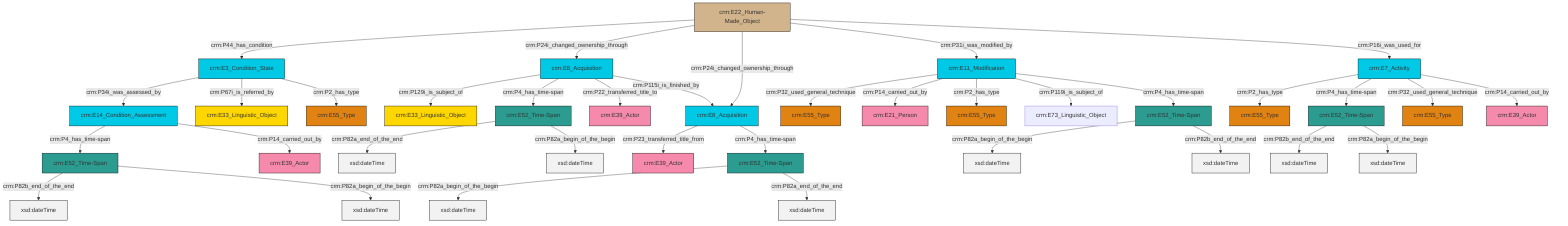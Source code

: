 graph TD
classDef Literal fill:#f2f2f2,stroke:#000000;
classDef CRM_Entity fill:#FFFFFF,stroke:#000000;
classDef Temporal_Entity fill:#00C9E6, stroke:#000000;
classDef Type fill:#E18312, stroke:#000000;
classDef Time-Span fill:#2C9C91, stroke:#000000;
classDef Appellation fill:#FFEB7F, stroke:#000000;
classDef Place fill:#008836, stroke:#000000;
classDef Persistent_Item fill:#B266B2, stroke:#000000;
classDef Conceptual_Object fill:#FFD700, stroke:#000000;
classDef Physical_Thing fill:#D2B48C, stroke:#000000;
classDef Actor fill:#f58aad, stroke:#000000;
classDef PC_Classes fill:#4ce600, stroke:#000000;
classDef Multi fill:#cccccc,stroke:#000000;

0["crm:E8_Acquisition"]:::Temporal_Entity -->|crm:P129i_is_subject_of| 1["crm:E33_Linguistic_Object"]:::Conceptual_Object
6["crm:E7_Activity"]:::Temporal_Entity -->|crm:P2_has_type| 7["crm:E55_Type"]:::Type
10["crm:E52_Time-Span"]:::Time-Span -->|crm:P82a_end_of_the_end| 11[xsd:dateTime]:::Literal
16["crm:E22_Human-Made_Object"]:::Physical_Thing -->|crm:P44_has_condition| 17["crm:E3_Condition_State"]:::Temporal_Entity
18["crm:E52_Time-Span"]:::Time-Span -->|crm:P82a_begin_of_the_begin| 19[xsd:dateTime]:::Literal
10["crm:E52_Time-Span"]:::Time-Span -->|crm:P82a_begin_of_the_begin| 26[xsd:dateTime]:::Literal
16["crm:E22_Human-Made_Object"]:::Physical_Thing -->|crm:P24i_changed_ownership_through| 0["crm:E8_Acquisition"]:::Temporal_Entity
22["crm:E52_Time-Span"]:::Time-Span -->|crm:P82b_end_of_the_end| 30[xsd:dateTime]:::Literal
33["crm:E11_Modification"]:::Temporal_Entity -->|crm:P32_used_general_technique| 12["crm:E55_Type"]:::Type
31["crm:E8_Acquisition"]:::Temporal_Entity -->|crm:P23_transferred_title_from| 34["crm:E39_Actor"]:::Actor
0["crm:E8_Acquisition"]:::Temporal_Entity -->|crm:P4_has_time-span| 10["crm:E52_Time-Span"]:::Time-Span
33["crm:E11_Modification"]:::Temporal_Entity -->|crm:P14_carried_out_by| 37["crm:E21_Person"]:::Actor
6["crm:E7_Activity"]:::Temporal_Entity -->|crm:P4_has_time-span| 38["crm:E52_Time-Span"]:::Time-Span
17["crm:E3_Condition_State"]:::Temporal_Entity -->|crm:P34i_was_assessed_by| 35["crm:E14_Condition_Assessment"]:::Temporal_Entity
38["crm:E52_Time-Span"]:::Time-Span -->|crm:P82b_end_of_the_end| 41[xsd:dateTime]:::Literal
35["crm:E14_Condition_Assessment"]:::Temporal_Entity -->|crm:P4_has_time-span| 22["crm:E52_Time-Span"]:::Time-Span
18["crm:E52_Time-Span"]:::Time-Span -->|crm:P82b_end_of_the_end| 44[xsd:dateTime]:::Literal
16["crm:E22_Human-Made_Object"]:::Physical_Thing -->|crm:P24i_changed_ownership_through| 31["crm:E8_Acquisition"]:::Temporal_Entity
28["crm:E52_Time-Span"]:::Time-Span -->|crm:P82a_begin_of_the_begin| 51[xsd:dateTime]:::Literal
33["crm:E11_Modification"]:::Temporal_Entity -->|crm:P2_has_type| 2["crm:E55_Type"]:::Type
0["crm:E8_Acquisition"]:::Temporal_Entity -->|crm:P22_transferred_title_to| 45["crm:E39_Actor"]:::Actor
28["crm:E52_Time-Span"]:::Time-Span -->|crm:P82a_end_of_the_end| 52[xsd:dateTime]:::Literal
17["crm:E3_Condition_State"]:::Temporal_Entity -->|crm:P67i_is_referred_by| 8["crm:E33_Linguistic_Object"]:::Conceptual_Object
6["crm:E7_Activity"]:::Temporal_Entity -->|crm:P32_used_general_technique| 20["crm:E55_Type"]:::Type
6["crm:E7_Activity"]:::Temporal_Entity -->|crm:P14_carried_out_by| 53["crm:E39_Actor"]:::Actor
38["crm:E52_Time-Span"]:::Time-Span -->|crm:P82a_begin_of_the_begin| 54[xsd:dateTime]:::Literal
0["crm:E8_Acquisition"]:::Temporal_Entity -->|crm:P115i_is_finished_by| 31["crm:E8_Acquisition"]:::Temporal_Entity
35["crm:E14_Condition_Assessment"]:::Temporal_Entity -->|crm:P14_carried_out_by| 4["crm:E39_Actor"]:::Actor
16["crm:E22_Human-Made_Object"]:::Physical_Thing -->|crm:P31i_was_modified_by| 33["crm:E11_Modification"]:::Temporal_Entity
16["crm:E22_Human-Made_Object"]:::Physical_Thing -->|crm:P16i_was_used_for| 6["crm:E7_Activity"]:::Temporal_Entity
33["crm:E11_Modification"]:::Temporal_Entity -->|crm:P119i_is_subject_of| 14["crm:E73_Linguistic_Object"]:::Default
22["crm:E52_Time-Span"]:::Time-Span -->|crm:P82a_begin_of_the_begin| 58[xsd:dateTime]:::Literal
31["crm:E8_Acquisition"]:::Temporal_Entity -->|crm:P4_has_time-span| 28["crm:E52_Time-Span"]:::Time-Span
33["crm:E11_Modification"]:::Temporal_Entity -->|crm:P4_has_time-span| 18["crm:E52_Time-Span"]:::Time-Span
17["crm:E3_Condition_State"]:::Temporal_Entity -->|crm:P2_has_type| 24["crm:E55_Type"]:::Type